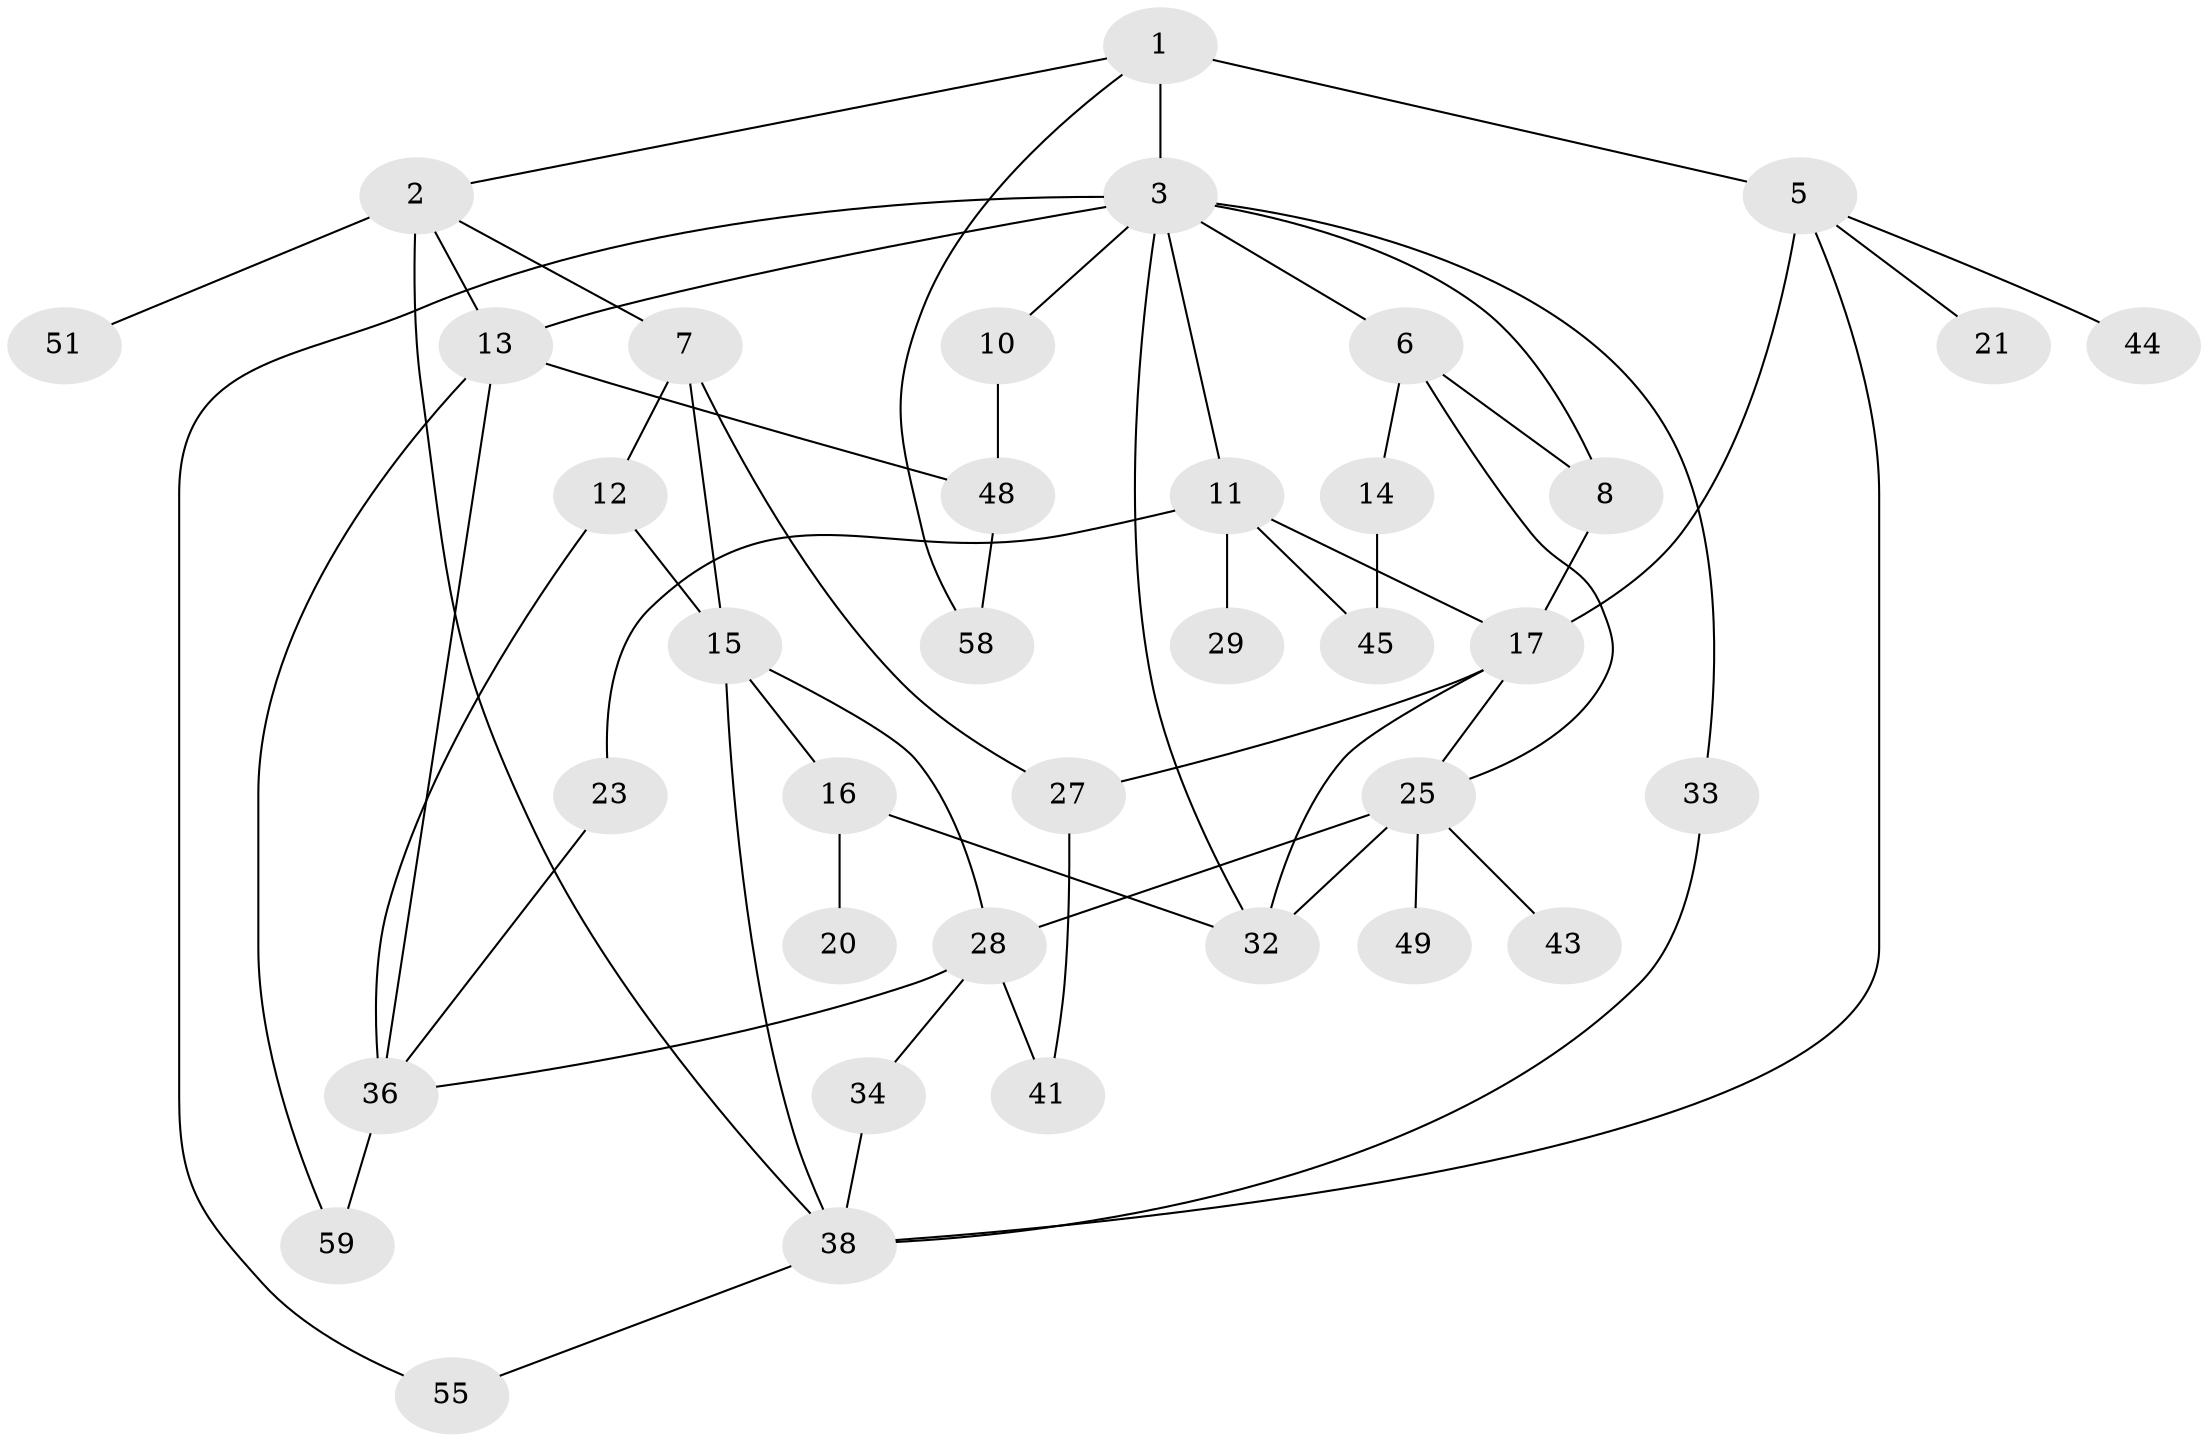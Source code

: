 // Generated by graph-tools (version 1.1) at 2025/51/02/27/25 19:51:37]
// undirected, 37 vertices, 60 edges
graph export_dot {
graph [start="1"]
  node [color=gray90,style=filled];
  1 [super="+9"];
  2 [super="+42"];
  3 [super="+4"];
  5 [super="+40"];
  6;
  7 [super="+50"];
  8 [super="+30"];
  10 [super="+22"];
  11 [super="+19"];
  12 [super="+61"];
  13 [super="+26"];
  14 [super="+47"];
  15 [super="+24"];
  16 [super="+18"];
  17 [super="+53"];
  20;
  21 [super="+60"];
  23;
  25 [super="+39"];
  27 [super="+46"];
  28 [super="+31"];
  29;
  32 [super="+37"];
  33 [super="+35"];
  34;
  36 [super="+52"];
  38 [super="+54"];
  41;
  43;
  44 [super="+57"];
  45;
  48;
  49;
  51 [super="+56"];
  55;
  58;
  59;
  1 -- 2;
  1 -- 3;
  1 -- 5 [weight=2];
  1 -- 58;
  2 -- 7;
  2 -- 51 [weight=2];
  2 -- 38;
  2 -- 13;
  3 -- 10;
  3 -- 32;
  3 -- 33;
  3 -- 6;
  3 -- 55;
  3 -- 11;
  3 -- 13;
  3 -- 8;
  5 -- 21;
  5 -- 38;
  5 -- 44;
  5 -- 17;
  6 -- 8;
  6 -- 14;
  6 -- 25;
  7 -- 12;
  7 -- 15;
  7 -- 27;
  8 -- 17;
  10 -- 48;
  11 -- 23;
  11 -- 29;
  11 -- 17;
  11 -- 45;
  12 -- 15;
  12 -- 36;
  13 -- 48;
  13 -- 36;
  13 -- 59;
  14 -- 45;
  15 -- 16;
  15 -- 28;
  15 -- 38;
  16 -- 32;
  16 -- 20;
  17 -- 25;
  17 -- 32;
  17 -- 27;
  23 -- 36;
  25 -- 49;
  25 -- 32;
  25 -- 43;
  25 -- 28;
  27 -- 41;
  28 -- 34;
  28 -- 41;
  28 -- 36;
  33 -- 38;
  34 -- 38;
  36 -- 59;
  38 -- 55;
  48 -- 58;
}
